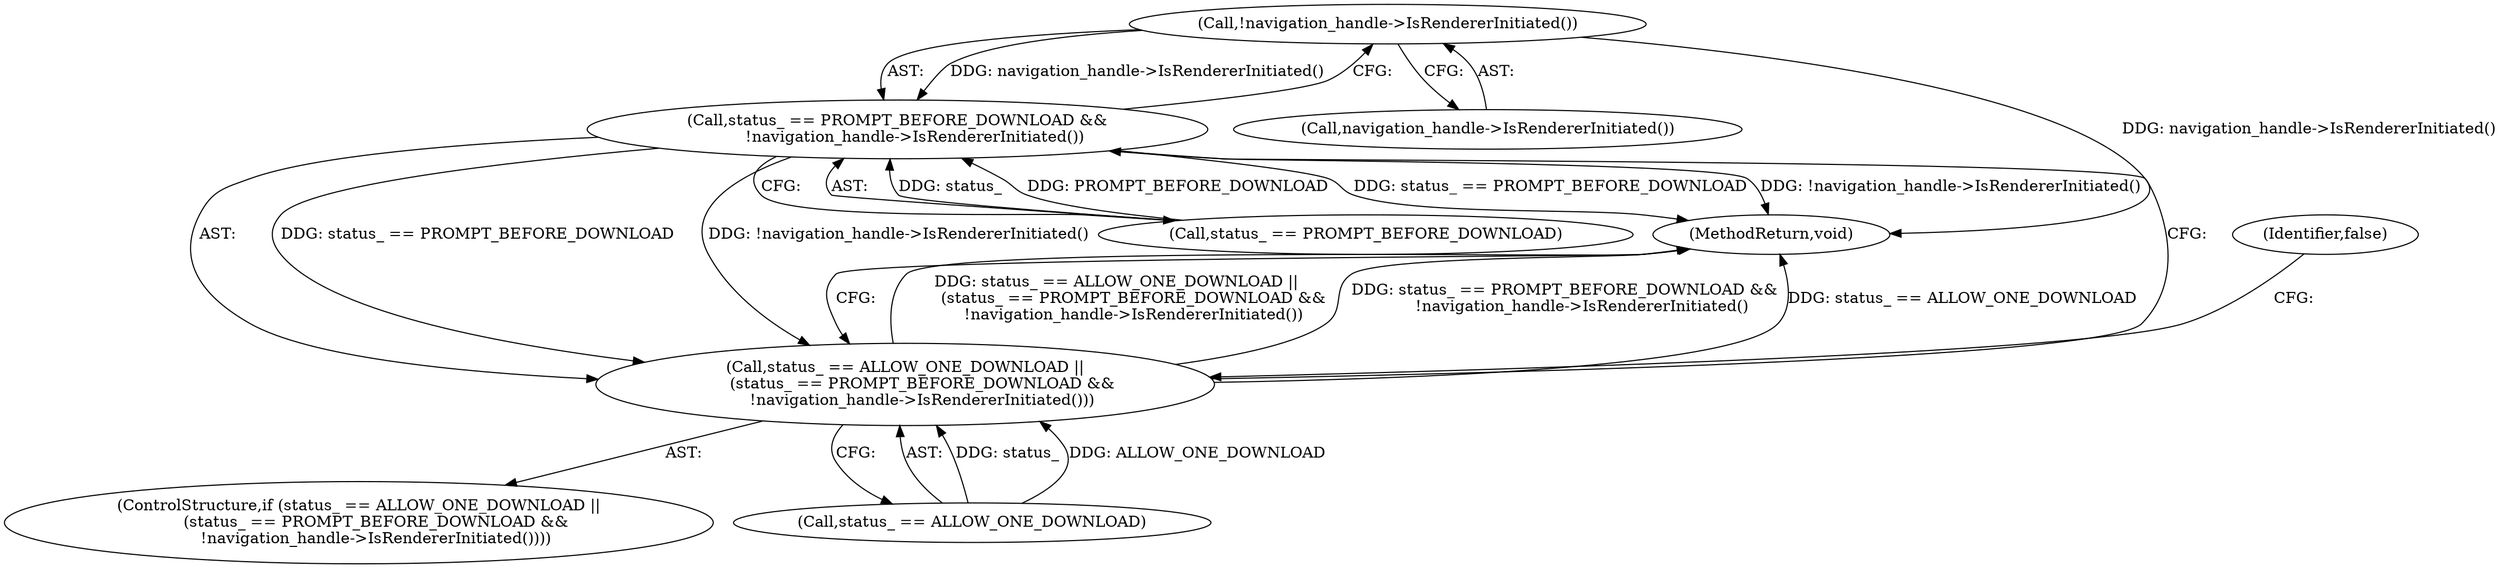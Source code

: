 digraph "1_Chrome_01a6365651e0b1e9896b251411a18a4ab5a4306d@del" {
"1000116" [label="(Call,!navigation_handle->IsRendererInitiated())"];
"1000112" [label="(Call,status_ == PROMPT_BEFORE_DOWNLOAD &&\n       !navigation_handle->IsRendererInitiated())"];
"1000108" [label="(Call,status_ == ALLOW_ONE_DOWNLOAD ||\n       (status_ == PROMPT_BEFORE_DOWNLOAD &&\n       !navigation_handle->IsRendererInitiated()))"];
"1000120" [label="(Identifier,false)"];
"1000117" [label="(Call,navigation_handle->IsRendererInitiated())"];
"1000107" [label="(ControlStructure,if (status_ == ALLOW_ONE_DOWNLOAD ||\n       (status_ == PROMPT_BEFORE_DOWNLOAD &&\n       !navigation_handle->IsRendererInitiated())))"];
"1000108" [label="(Call,status_ == ALLOW_ONE_DOWNLOAD ||\n       (status_ == PROMPT_BEFORE_DOWNLOAD &&\n       !navigation_handle->IsRendererInitiated()))"];
"1000113" [label="(Call,status_ == PROMPT_BEFORE_DOWNLOAD)"];
"1000109" [label="(Call,status_ == ALLOW_ONE_DOWNLOAD)"];
"1000112" [label="(Call,status_ == PROMPT_BEFORE_DOWNLOAD &&\n       !navigation_handle->IsRendererInitiated())"];
"1000116" [label="(Call,!navigation_handle->IsRendererInitiated())"];
"1000124" [label="(MethodReturn,void)"];
"1000116" -> "1000112"  [label="AST: "];
"1000116" -> "1000117"  [label="CFG: "];
"1000117" -> "1000116"  [label="AST: "];
"1000112" -> "1000116"  [label="CFG: "];
"1000116" -> "1000124"  [label="DDG: navigation_handle->IsRendererInitiated()"];
"1000116" -> "1000112"  [label="DDG: navigation_handle->IsRendererInitiated()"];
"1000112" -> "1000108"  [label="AST: "];
"1000112" -> "1000113"  [label="CFG: "];
"1000113" -> "1000112"  [label="AST: "];
"1000108" -> "1000112"  [label="CFG: "];
"1000112" -> "1000124"  [label="DDG: status_ == PROMPT_BEFORE_DOWNLOAD"];
"1000112" -> "1000124"  [label="DDG: !navigation_handle->IsRendererInitiated()"];
"1000112" -> "1000108"  [label="DDG: status_ == PROMPT_BEFORE_DOWNLOAD"];
"1000112" -> "1000108"  [label="DDG: !navigation_handle->IsRendererInitiated()"];
"1000113" -> "1000112"  [label="DDG: status_"];
"1000113" -> "1000112"  [label="DDG: PROMPT_BEFORE_DOWNLOAD"];
"1000108" -> "1000107"  [label="AST: "];
"1000108" -> "1000109"  [label="CFG: "];
"1000109" -> "1000108"  [label="AST: "];
"1000120" -> "1000108"  [label="CFG: "];
"1000124" -> "1000108"  [label="CFG: "];
"1000108" -> "1000124"  [label="DDG: status_ == ALLOW_ONE_DOWNLOAD ||\n       (status_ == PROMPT_BEFORE_DOWNLOAD &&\n       !navigation_handle->IsRendererInitiated())"];
"1000108" -> "1000124"  [label="DDG: status_ == PROMPT_BEFORE_DOWNLOAD &&\n       !navigation_handle->IsRendererInitiated()"];
"1000108" -> "1000124"  [label="DDG: status_ == ALLOW_ONE_DOWNLOAD"];
"1000109" -> "1000108"  [label="DDG: status_"];
"1000109" -> "1000108"  [label="DDG: ALLOW_ONE_DOWNLOAD"];
}
